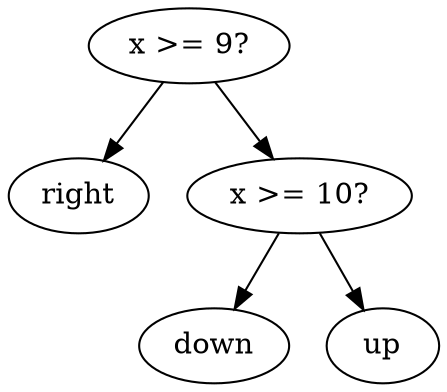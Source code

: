 digraph tree {
    "0x0" [label="x >= 9?"];
    "0x1" [label="right"];
    "0x2" [label="x >= 10?"];
    "0x3" [label="down"];
    "0x4" [label="up"];
    "0x0" -> "0x1";
    "0x0" -> "0x2";
    "0x2" -> "0x3";
    "0x2" -> "0x4";
}
